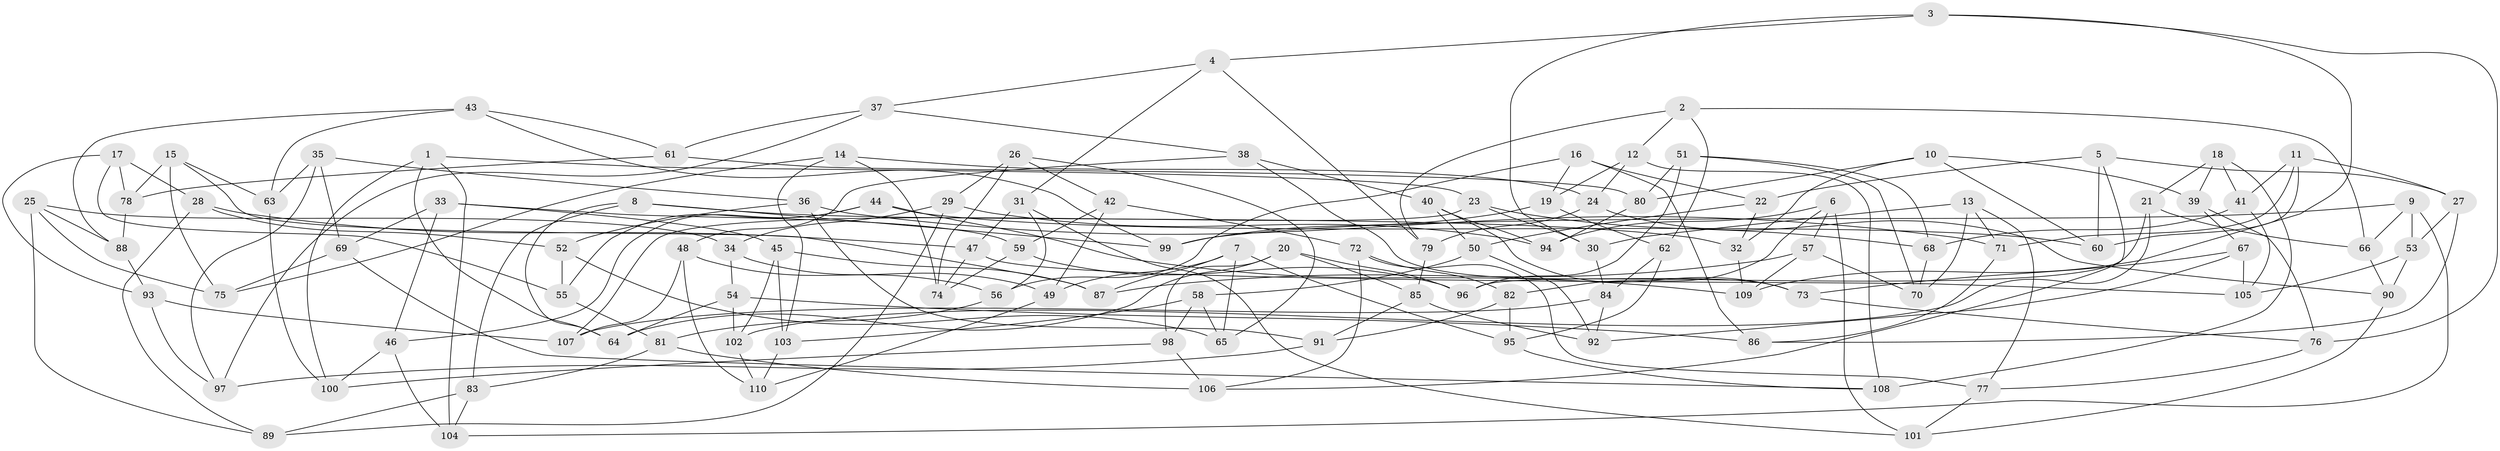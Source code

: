 // Generated by graph-tools (version 1.1) at 2025/50/03/09/25 03:50:52]
// undirected, 110 vertices, 220 edges
graph export_dot {
graph [start="1"]
  node [color=gray90,style=filled];
  1;
  2;
  3;
  4;
  5;
  6;
  7;
  8;
  9;
  10;
  11;
  12;
  13;
  14;
  15;
  16;
  17;
  18;
  19;
  20;
  21;
  22;
  23;
  24;
  25;
  26;
  27;
  28;
  29;
  30;
  31;
  32;
  33;
  34;
  35;
  36;
  37;
  38;
  39;
  40;
  41;
  42;
  43;
  44;
  45;
  46;
  47;
  48;
  49;
  50;
  51;
  52;
  53;
  54;
  55;
  56;
  57;
  58;
  59;
  60;
  61;
  62;
  63;
  64;
  65;
  66;
  67;
  68;
  69;
  70;
  71;
  72;
  73;
  74;
  75;
  76;
  77;
  78;
  79;
  80;
  81;
  82;
  83;
  84;
  85;
  86;
  87;
  88;
  89;
  90;
  91;
  92;
  93;
  94;
  95;
  96;
  97;
  98;
  99;
  100;
  101;
  102;
  103;
  104;
  105;
  106;
  107;
  108;
  109;
  110;
  1 -- 64;
  1 -- 100;
  1 -- 104;
  1 -- 23;
  2 -- 62;
  2 -- 79;
  2 -- 12;
  2 -- 66;
  3 -- 76;
  3 -- 109;
  3 -- 30;
  3 -- 4;
  4 -- 37;
  4 -- 79;
  4 -- 31;
  5 -- 106;
  5 -- 27;
  5 -- 60;
  5 -- 22;
  6 -- 82;
  6 -- 57;
  6 -- 101;
  6 -- 94;
  7 -- 65;
  7 -- 87;
  7 -- 95;
  7 -- 49;
  8 -- 83;
  8 -- 32;
  8 -- 99;
  8 -- 64;
  9 -- 66;
  9 -- 53;
  9 -- 99;
  9 -- 104;
  10 -- 39;
  10 -- 60;
  10 -- 80;
  10 -- 32;
  11 -- 71;
  11 -- 41;
  11 -- 27;
  11 -- 60;
  12 -- 108;
  12 -- 19;
  12 -- 24;
  13 -- 71;
  13 -- 70;
  13 -- 77;
  13 -- 30;
  14 -- 75;
  14 -- 24;
  14 -- 103;
  14 -- 74;
  15 -- 78;
  15 -- 75;
  15 -- 87;
  15 -- 63;
  16 -- 86;
  16 -- 22;
  16 -- 56;
  16 -- 19;
  17 -- 78;
  17 -- 28;
  17 -- 93;
  17 -- 55;
  18 -- 108;
  18 -- 39;
  18 -- 41;
  18 -- 21;
  19 -- 62;
  19 -- 99;
  20 -- 96;
  20 -- 64;
  20 -- 85;
  20 -- 98;
  21 -- 66;
  21 -- 96;
  21 -- 102;
  22 -- 32;
  22 -- 50;
  23 -- 30;
  23 -- 68;
  23 -- 107;
  24 -- 90;
  24 -- 79;
  25 -- 34;
  25 -- 89;
  25 -- 88;
  25 -- 75;
  26 -- 42;
  26 -- 74;
  26 -- 29;
  26 -- 65;
  27 -- 53;
  27 -- 86;
  28 -- 89;
  28 -- 47;
  28 -- 52;
  29 -- 94;
  29 -- 89;
  29 -- 34;
  30 -- 84;
  31 -- 56;
  31 -- 47;
  31 -- 101;
  32 -- 109;
  33 -- 46;
  33 -- 69;
  33 -- 45;
  33 -- 59;
  34 -- 49;
  34 -- 54;
  35 -- 97;
  35 -- 69;
  35 -- 36;
  35 -- 63;
  36 -- 52;
  36 -- 71;
  36 -- 91;
  37 -- 61;
  37 -- 97;
  37 -- 38;
  38 -- 48;
  38 -- 73;
  38 -- 40;
  39 -- 76;
  39 -- 67;
  40 -- 94;
  40 -- 50;
  40 -- 73;
  41 -- 105;
  41 -- 68;
  42 -- 72;
  42 -- 59;
  42 -- 49;
  43 -- 63;
  43 -- 61;
  43 -- 88;
  43 -- 99;
  44 -- 55;
  44 -- 109;
  44 -- 60;
  44 -- 46;
  45 -- 103;
  45 -- 87;
  45 -- 102;
  46 -- 104;
  46 -- 100;
  47 -- 74;
  47 -- 105;
  48 -- 110;
  48 -- 56;
  48 -- 107;
  49 -- 110;
  50 -- 92;
  50 -- 58;
  51 -- 68;
  51 -- 80;
  51 -- 70;
  51 -- 96;
  52 -- 55;
  52 -- 65;
  53 -- 105;
  53 -- 90;
  54 -- 86;
  54 -- 64;
  54 -- 102;
  55 -- 81;
  56 -- 81;
  57 -- 87;
  57 -- 70;
  57 -- 109;
  58 -- 103;
  58 -- 65;
  58 -- 98;
  59 -- 96;
  59 -- 74;
  61 -- 78;
  61 -- 80;
  62 -- 95;
  62 -- 84;
  63 -- 100;
  66 -- 90;
  67 -- 73;
  67 -- 92;
  67 -- 105;
  68 -- 70;
  69 -- 108;
  69 -- 75;
  71 -- 86;
  72 -- 82;
  72 -- 77;
  72 -- 106;
  73 -- 76;
  76 -- 77;
  77 -- 101;
  78 -- 88;
  79 -- 85;
  80 -- 94;
  81 -- 83;
  81 -- 106;
  82 -- 91;
  82 -- 95;
  83 -- 89;
  83 -- 104;
  84 -- 92;
  84 -- 107;
  85 -- 92;
  85 -- 91;
  88 -- 93;
  90 -- 101;
  91 -- 97;
  93 -- 107;
  93 -- 97;
  95 -- 108;
  98 -- 106;
  98 -- 100;
  102 -- 110;
  103 -- 110;
}
